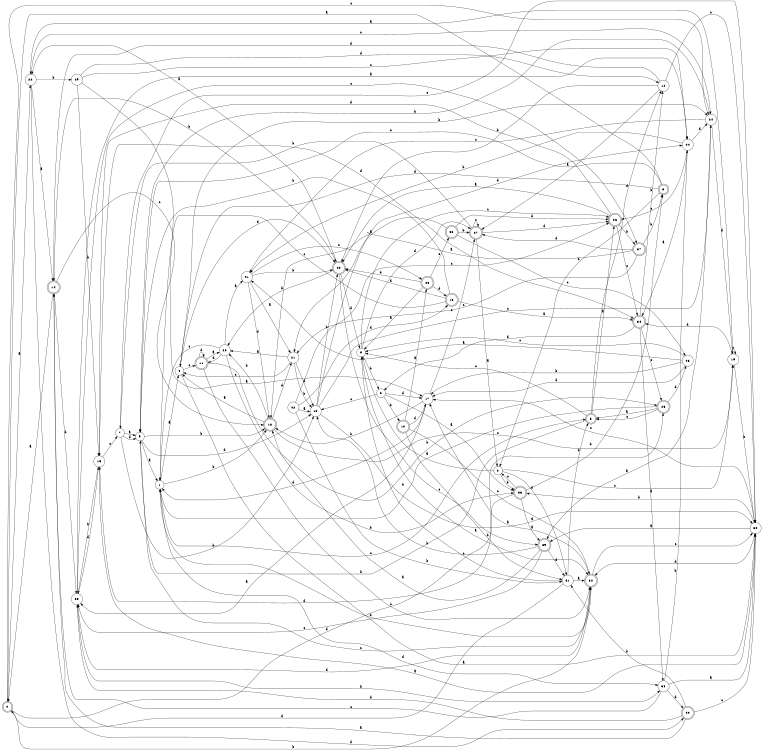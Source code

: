 digraph n36_2 {
__start0 [label="" shape="none"];

rankdir=LR;
size="8,5";

s0 [style="rounded,filled", color="black", fillcolor="white" shape="doublecircle", label="0"];
s1 [style="filled", color="black", fillcolor="white" shape="circle", label="1"];
s2 [style="filled", color="black", fillcolor="white" shape="circle", label="2"];
s3 [style="rounded,filled", color="black", fillcolor="white" shape="doublecircle", label="3"];
s4 [style="filled", color="black", fillcolor="white" shape="circle", label="4"];
s5 [style="rounded,filled", color="black", fillcolor="white" shape="doublecircle", label="5"];
s6 [style="filled", color="black", fillcolor="white" shape="circle", label="6"];
s7 [style="filled", color="black", fillcolor="white" shape="circle", label="7"];
s8 [style="filled", color="black", fillcolor="white" shape="circle", label="8"];
s9 [style="filled", color="black", fillcolor="white" shape="circle", label="9"];
s10 [style="rounded,filled", color="black", fillcolor="white" shape="doublecircle", label="10"];
s11 [style="rounded,filled", color="black", fillcolor="white" shape="doublecircle", label="11"];
s12 [style="filled", color="black", fillcolor="white" shape="circle", label="12"];
s13 [style="filled", color="black", fillcolor="white" shape="circle", label="13"];
s14 [style="rounded,filled", color="black", fillcolor="white" shape="doublecircle", label="14"];
s15 [style="filled", color="black", fillcolor="white" shape="circle", label="15"];
s16 [style="rounded,filled", color="black", fillcolor="white" shape="doublecircle", label="16"];
s17 [style="filled", color="black", fillcolor="white" shape="circle", label="17"];
s18 [style="rounded,filled", color="black", fillcolor="white" shape="doublecircle", label="18"];
s19 [style="filled", color="black", fillcolor="white" shape="circle", label="19"];
s20 [style="rounded,filled", color="black", fillcolor="white" shape="doublecircle", label="20"];
s21 [style="filled", color="black", fillcolor="white" shape="circle", label="21"];
s22 [style="filled", color="black", fillcolor="white" shape="circle", label="22"];
s23 [style="filled", color="black", fillcolor="white" shape="circle", label="23"];
s24 [style="filled", color="black", fillcolor="white" shape="circle", label="24"];
s25 [style="rounded,filled", color="black", fillcolor="white" shape="doublecircle", label="25"];
s26 [style="rounded,filled", color="black", fillcolor="white" shape="doublecircle", label="26"];
s27 [style="rounded,filled", color="black", fillcolor="white" shape="doublecircle", label="27"];
s28 [style="rounded,filled", color="black", fillcolor="white" shape="doublecircle", label="28"];
s29 [style="filled", color="black", fillcolor="white" shape="circle", label="29"];
s30 [style="filled", color="black", fillcolor="white" shape="circle", label="30"];
s31 [style="filled", color="black", fillcolor="white" shape="circle", label="31"];
s32 [style="rounded,filled", color="black", fillcolor="white" shape="doublecircle", label="32"];
s33 [style="rounded,filled", color="black", fillcolor="white" shape="doublecircle", label="33"];
s34 [style="rounded,filled", color="black", fillcolor="white" shape="doublecircle", label="34"];
s35 [style="filled", color="black", fillcolor="white" shape="circle", label="35"];
s36 [style="rounded,filled", color="black", fillcolor="white" shape="doublecircle", label="36"];
s37 [style="rounded,filled", color="black", fillcolor="white" shape="doublecircle", label="37"];
s38 [style="filled", color="black", fillcolor="white" shape="circle", label="38"];
s39 [style="rounded,filled", color="black", fillcolor="white" shape="doublecircle", label="39"];
s40 [style="rounded,filled", color="black", fillcolor="white" shape="doublecircle", label="40"];
s41 [style="filled", color="black", fillcolor="white" shape="circle", label="41"];
s42 [style="filled", color="black", fillcolor="white" shape="circle", label="42"];
s43 [style="filled", color="black", fillcolor="white" shape="circle", label="43"];
s44 [style="filled", color="black", fillcolor="white" shape="circle", label="44"];
s0 -> s22 [label="a"];
s0 -> s32 [label="b"];
s0 -> s24 [label="c"];
s0 -> s25 [label="d"];
s1 -> s4 [label="a"];
s1 -> s18 [label="b"];
s1 -> s5 [label="c"];
s1 -> s38 [label="d"];
s2 -> s8 [label="a"];
s2 -> s36 [label="b"];
s2 -> s19 [label="c"];
s2 -> s31 [label="d"];
s3 -> s0 [label="a"];
s3 -> s2 [label="b"];
s3 -> s9 [label="c"];
s3 -> s4 [label="d"];
s4 -> s30 [label="a"];
s4 -> s24 [label="b"];
s4 -> s11 [label="c"];
s4 -> s20 [label="d"];
s5 -> s26 [label="a"];
s5 -> s9 [label="b"];
s5 -> s8 [label="c"];
s5 -> s12 [label="d"];
s6 -> s36 [label="a"];
s6 -> s10 [label="b"];
s6 -> s13 [label="c"];
s6 -> s17 [label="d"];
s7 -> s9 [label="a"];
s7 -> s13 [label="b"];
s7 -> s30 [label="c"];
s7 -> s9 [label="d"];
s8 -> s32 [label="a"];
s8 -> s6 [label="b"];
s8 -> s26 [label="c"];
s8 -> s27 [label="d"];
s9 -> s1 [label="a"];
s9 -> s18 [label="b"];
s9 -> s32 [label="c"];
s9 -> s13 [label="d"];
s10 -> s28 [label="a"];
s10 -> s31 [label="b"];
s10 -> s32 [label="c"];
s10 -> s17 [label="d"];
s11 -> s23 [label="a"];
s11 -> s25 [label="b"];
s11 -> s32 [label="c"];
s11 -> s11 [label="d"];
s12 -> s27 [label="a"];
s12 -> s20 [label="b"];
s12 -> s30 [label="c"];
s12 -> s14 [label="d"];
s13 -> s30 [label="a"];
s13 -> s20 [label="b"];
s13 -> s24 [label="c"];
s13 -> s44 [label="d"];
s14 -> s0 [label="a"];
s14 -> s20 [label="b"];
s14 -> s18 [label="c"];
s14 -> s35 [label="d"];
s15 -> s30 [label="a"];
s15 -> s35 [label="b"];
s15 -> s7 [label="c"];
s15 -> s34 [label="d"];
s16 -> s34 [label="a"];
s16 -> s9 [label="b"];
s16 -> s1 [label="c"];
s16 -> s20 [label="d"];
s17 -> s35 [label="a"];
s17 -> s18 [label="b"];
s17 -> s27 [label="c"];
s17 -> s1 [label="d"];
s18 -> s4 [label="a"];
s18 -> s23 [label="b"];
s18 -> s19 [label="c"];
s18 -> s21 [label="d"];
s19 -> s22 [label="a"];
s19 -> s30 [label="b"];
s19 -> s19 [label="c"];
s19 -> s34 [label="d"];
s20 -> s22 [label="a"];
s20 -> s23 [label="b"];
s20 -> s39 [label="c"];
s20 -> s8 [label="d"];
s21 -> s23 [label="a"];
s21 -> s13 [label="b"];
s21 -> s4 [label="c"];
s21 -> s13 [label="d"];
s22 -> s14 [label="a"];
s22 -> s29 [label="b"];
s22 -> s24 [label="c"];
s22 -> s40 [label="d"];
s23 -> s41 [label="a"];
s23 -> s36 [label="b"];
s23 -> s1 [label="c"];
s23 -> s11 [label="d"];
s24 -> s39 [label="a"];
s24 -> s9 [label="b"];
s24 -> s41 [label="c"];
s24 -> s19 [label="d"];
s25 -> s5 [label="a"];
s25 -> s1 [label="b"];
s25 -> s5 [label="c"];
s25 -> s43 [label="d"];
s26 -> s20 [label="a"];
s26 -> s37 [label="b"];
s26 -> s34 [label="c"];
s26 -> s15 [label="d"];
s27 -> s2 [label="a"];
s27 -> s7 [label="b"];
s27 -> s27 [label="c"];
s27 -> s26 [label="d"];
s28 -> s8 [label="a"];
s28 -> s20 [label="b"];
s28 -> s33 [label="c"];
s28 -> s16 [label="d"];
s29 -> s17 [label="a"];
s29 -> s15 [label="b"];
s29 -> s44 [label="c"];
s29 -> s12 [label="d"];
s30 -> s39 [label="a"];
s30 -> s36 [label="b"];
s30 -> s17 [label="c"];
s30 -> s32 [label="d"];
s31 -> s32 [label="a"];
s31 -> s5 [label="b"];
s31 -> s8 [label="c"];
s31 -> s0 [label="d"];
s32 -> s17 [label="a"];
s32 -> s1 [label="b"];
s32 -> s30 [label="c"];
s32 -> s35 [label="d"];
s33 -> s21 [label="a"];
s33 -> s27 [label="b"];
s33 -> s43 [label="c"];
s33 -> s26 [label="d"];
s34 -> s38 [label="a"];
s34 -> s12 [label="b"];
s34 -> s25 [label="c"];
s34 -> s6 [label="d"];
s35 -> s44 [label="a"];
s35 -> s38 [label="b"];
s35 -> s37 [label="c"];
s35 -> s15 [label="d"];
s36 -> s39 [label="a"];
s36 -> s3 [label="b"];
s36 -> s2 [label="c"];
s36 -> s15 [label="d"];
s37 -> s18 [label="a"];
s37 -> s3 [label="b"];
s37 -> s21 [label="c"];
s37 -> s27 [label="d"];
s38 -> s30 [label="a"];
s38 -> s44 [label="b"];
s38 -> s14 [label="c"];
s38 -> s40 [label="d"];
s39 -> s18 [label="a"];
s39 -> s13 [label="b"];
s39 -> s35 [label="c"];
s39 -> s31 [label="d"];
s40 -> s14 [label="a"];
s40 -> s31 [label="b"];
s40 -> s30 [label="c"];
s40 -> s35 [label="d"];
s41 -> s21 [label="a"];
s41 -> s20 [label="b"];
s41 -> s28 [label="c"];
s41 -> s18 [label="d"];
s42 -> s13 [label="a"];
s42 -> s31 [label="b"];
s42 -> s26 [label="c"];
s42 -> s16 [label="d"];
s43 -> s41 [label="a"];
s43 -> s17 [label="b"];
s43 -> s8 [label="c"];
s43 -> s17 [label="d"];
s44 -> s34 [label="a"];
s44 -> s41 [label="b"];
s44 -> s26 [label="c"];
s44 -> s24 [label="d"];

}